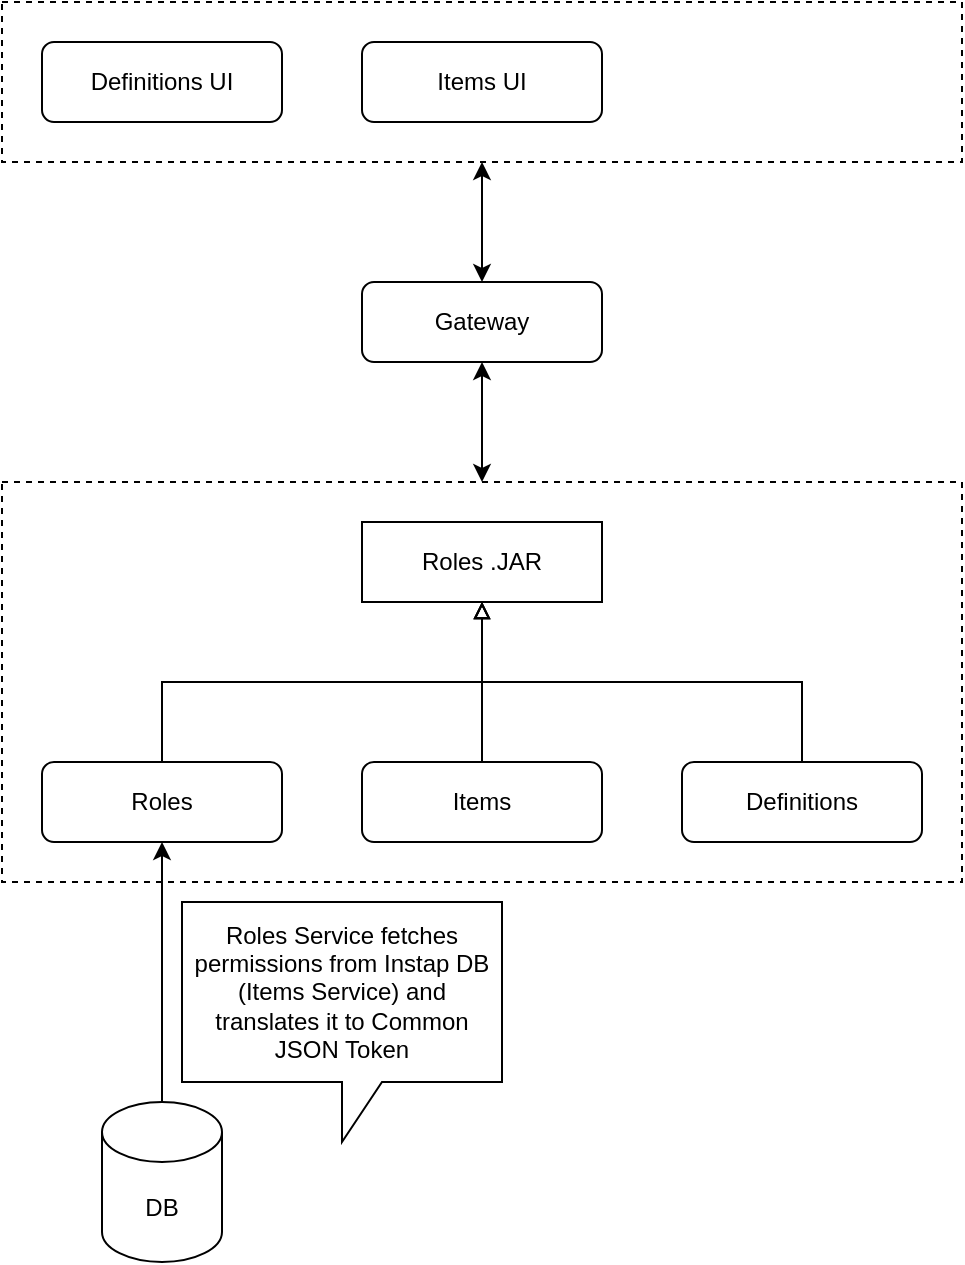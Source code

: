 <mxfile version="17.4.6" type="github">
  <diagram id="q4dfYGu4iJA2e6SYoyLU" name="Page-1">
    <mxGraphModel dx="2066" dy="826" grid="1" gridSize="10" guides="1" tooltips="1" connect="1" arrows="1" fold="1" page="1" pageScale="1" pageWidth="827" pageHeight="1169" math="0" shadow="0">
      <root>
        <mxCell id="0" />
        <mxCell id="1" parent="0" />
        <mxCell id="BnWA-Fqiu9hO_94x-IY0-15" value="" style="rounded=0;whiteSpace=wrap;html=1;dashed=1;" vertex="1" parent="1">
          <mxGeometry x="40" y="280" width="480" height="200" as="geometry" />
        </mxCell>
        <mxCell id="BnWA-Fqiu9hO_94x-IY0-11" style="edgeStyle=orthogonalEdgeStyle;rounded=0;orthogonalLoop=1;jettySize=auto;html=1;endArrow=block;endFill=0;" edge="1" parent="1" source="BnWA-Fqiu9hO_94x-IY0-1" target="BnWA-Fqiu9hO_94x-IY0-10">
          <mxGeometry relative="1" as="geometry">
            <Array as="points">
              <mxPoint x="120" y="380" />
              <mxPoint x="280" y="380" />
            </Array>
          </mxGeometry>
        </mxCell>
        <mxCell id="BnWA-Fqiu9hO_94x-IY0-1" value="Roles" style="rounded=1;whiteSpace=wrap;html=1;" vertex="1" parent="1">
          <mxGeometry x="60" y="420" width="120" height="40" as="geometry" />
        </mxCell>
        <mxCell id="BnWA-Fqiu9hO_94x-IY0-4" value="" style="edgeStyle=orthogonalEdgeStyle;rounded=0;orthogonalLoop=1;jettySize=auto;html=1;" edge="1" parent="1" source="BnWA-Fqiu9hO_94x-IY0-2" target="BnWA-Fqiu9hO_94x-IY0-1">
          <mxGeometry relative="1" as="geometry" />
        </mxCell>
        <mxCell id="BnWA-Fqiu9hO_94x-IY0-2" value="DB" style="shape=cylinder3;whiteSpace=wrap;html=1;boundedLbl=1;backgroundOutline=1;size=15;" vertex="1" parent="1">
          <mxGeometry x="90" y="590" width="60" height="80" as="geometry" />
        </mxCell>
        <mxCell id="BnWA-Fqiu9hO_94x-IY0-5" value="Roles Service fetches permissions from Instap DB (Items Service) and translates it to Common JSON Token" style="shape=callout;whiteSpace=wrap;html=1;perimeter=calloutPerimeter;size=30;position=0.5;" vertex="1" parent="1">
          <mxGeometry x="130" y="490" width="160" height="120" as="geometry" />
        </mxCell>
        <mxCell id="BnWA-Fqiu9hO_94x-IY0-12" style="edgeStyle=orthogonalEdgeStyle;rounded=0;orthogonalLoop=1;jettySize=auto;html=1;endArrow=block;endFill=0;" edge="1" parent="1" source="BnWA-Fqiu9hO_94x-IY0-6" target="BnWA-Fqiu9hO_94x-IY0-10">
          <mxGeometry relative="1" as="geometry" />
        </mxCell>
        <mxCell id="BnWA-Fqiu9hO_94x-IY0-6" value="Items" style="rounded=1;whiteSpace=wrap;html=1;" vertex="1" parent="1">
          <mxGeometry x="220" y="420" width="120" height="40" as="geometry" />
        </mxCell>
        <mxCell id="BnWA-Fqiu9hO_94x-IY0-14" style="edgeStyle=orthogonalEdgeStyle;rounded=0;orthogonalLoop=1;jettySize=auto;html=1;endArrow=block;endFill=0;" edge="1" parent="1" source="BnWA-Fqiu9hO_94x-IY0-7" target="BnWA-Fqiu9hO_94x-IY0-10">
          <mxGeometry relative="1" as="geometry">
            <Array as="points">
              <mxPoint x="440" y="380" />
              <mxPoint x="280" y="380" />
            </Array>
          </mxGeometry>
        </mxCell>
        <mxCell id="BnWA-Fqiu9hO_94x-IY0-7" value="Definitions" style="rounded=1;whiteSpace=wrap;html=1;" vertex="1" parent="1">
          <mxGeometry x="380" y="420" width="120" height="40" as="geometry" />
        </mxCell>
        <mxCell id="BnWA-Fqiu9hO_94x-IY0-10" value="Roles .JAR" style="rounded=0;whiteSpace=wrap;html=1;" vertex="1" parent="1">
          <mxGeometry x="220" y="300" width="120" height="40" as="geometry" />
        </mxCell>
        <mxCell id="BnWA-Fqiu9hO_94x-IY0-18" style="edgeStyle=orthogonalEdgeStyle;rounded=0;orthogonalLoop=1;jettySize=auto;html=1;entryX=0.5;entryY=0;entryDx=0;entryDy=0;strokeColor=default;startArrow=classic;startFill=1;" edge="1" parent="1" source="BnWA-Fqiu9hO_94x-IY0-16" target="BnWA-Fqiu9hO_94x-IY0-15">
          <mxGeometry relative="1" as="geometry" />
        </mxCell>
        <mxCell id="BnWA-Fqiu9hO_94x-IY0-16" value="Gateway" style="rounded=1;whiteSpace=wrap;html=1;" vertex="1" parent="1">
          <mxGeometry x="220" y="180" width="120" height="40" as="geometry" />
        </mxCell>
        <mxCell id="BnWA-Fqiu9hO_94x-IY0-21" value="" style="edgeStyle=orthogonalEdgeStyle;rounded=0;orthogonalLoop=1;jettySize=auto;html=1;startArrow=classic;startFill=1;" edge="1" parent="1" source="BnWA-Fqiu9hO_94x-IY0-19" target="BnWA-Fqiu9hO_94x-IY0-16">
          <mxGeometry relative="1" as="geometry" />
        </mxCell>
        <mxCell id="BnWA-Fqiu9hO_94x-IY0-19" value="" style="rounded=0;whiteSpace=wrap;html=1;dashed=1;" vertex="1" parent="1">
          <mxGeometry x="40" y="40" width="480" height="80" as="geometry" />
        </mxCell>
        <mxCell id="BnWA-Fqiu9hO_94x-IY0-20" value="Definitions UI" style="rounded=1;whiteSpace=wrap;html=1;" vertex="1" parent="1">
          <mxGeometry x="60" y="60" width="120" height="40" as="geometry" />
        </mxCell>
        <mxCell id="BnWA-Fqiu9hO_94x-IY0-22" value="Items UI" style="rounded=1;whiteSpace=wrap;html=1;" vertex="1" parent="1">
          <mxGeometry x="220" y="60" width="120" height="40" as="geometry" />
        </mxCell>
      </root>
    </mxGraphModel>
  </diagram>
</mxfile>
